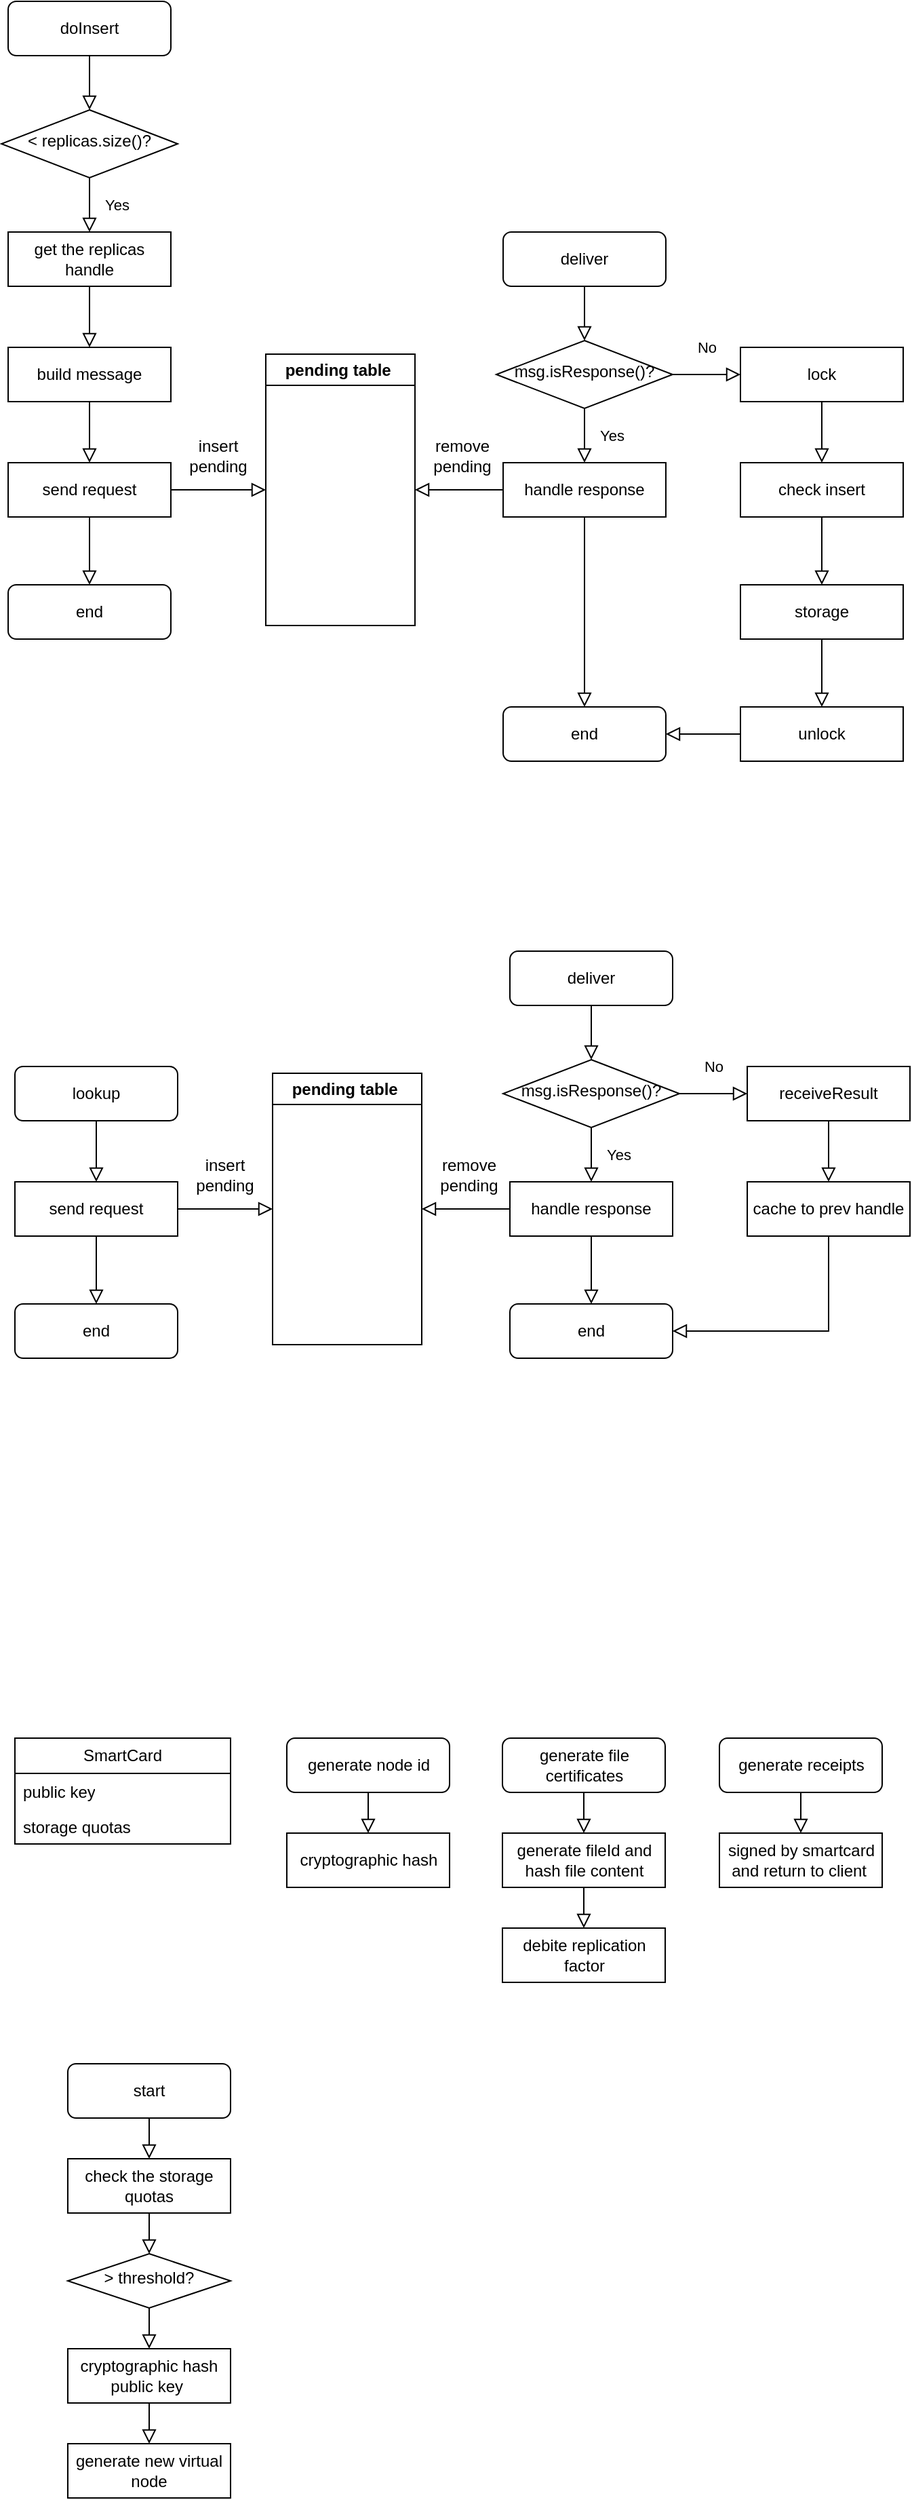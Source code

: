 <mxfile version="21.0.2" type="github">
  <diagram id="C5RBs43oDa-KdzZeNtuy" name="Page-1">
    <mxGraphModel dx="1075" dy="478" grid="1" gridSize="10" guides="1" tooltips="1" connect="1" arrows="1" fold="1" page="1" pageScale="1" pageWidth="827" pageHeight="1169" math="0" shadow="0">
      <root>
        <mxCell id="WIyWlLk6GJQsqaUBKTNV-0" />
        <mxCell id="WIyWlLk6GJQsqaUBKTNV-1" parent="WIyWlLk6GJQsqaUBKTNV-0" />
        <mxCell id="H5BLx-7K5FUIB1N3bR7o-39" value="" style="rounded=0;html=1;jettySize=auto;orthogonalLoop=1;fontSize=11;endArrow=block;endFill=0;endSize=8;strokeWidth=1;shadow=0;labelBackgroundColor=none;edgeStyle=orthogonalEdgeStyle;" parent="WIyWlLk6GJQsqaUBKTNV-1" source="H5BLx-7K5FUIB1N3bR7o-40" target="H5BLx-7K5FUIB1N3bR7o-42" edge="1">
          <mxGeometry relative="1" as="geometry" />
        </mxCell>
        <mxCell id="H5BLx-7K5FUIB1N3bR7o-40" value="doInsert" style="rounded=1;whiteSpace=wrap;html=1;fontSize=12;glass=0;strokeWidth=1;shadow=0;" parent="WIyWlLk6GJQsqaUBKTNV-1" vertex="1">
          <mxGeometry x="76" y="40" width="120" height="40" as="geometry" />
        </mxCell>
        <mxCell id="H5BLx-7K5FUIB1N3bR7o-41" value="Yes" style="rounded=0;html=1;jettySize=auto;orthogonalLoop=1;fontSize=11;endArrow=block;endFill=0;endSize=8;strokeWidth=1;shadow=0;labelBackgroundColor=none;edgeStyle=orthogonalEdgeStyle;" parent="WIyWlLk6GJQsqaUBKTNV-1" source="H5BLx-7K5FUIB1N3bR7o-42" target="H5BLx-7K5FUIB1N3bR7o-46" edge="1">
          <mxGeometry y="20" relative="1" as="geometry">
            <mxPoint as="offset" />
            <mxPoint x="136" y="240" as="targetPoint" />
          </mxGeometry>
        </mxCell>
        <mxCell id="H5BLx-7K5FUIB1N3bR7o-42" value="&amp;lt; replicas.size()?" style="rhombus;whiteSpace=wrap;html=1;shadow=0;fontFamily=Helvetica;fontSize=12;align=center;strokeWidth=1;spacing=6;spacingTop=-4;" parent="WIyWlLk6GJQsqaUBKTNV-1" vertex="1">
          <mxGeometry x="71" y="120" width="130" height="50" as="geometry" />
        </mxCell>
        <mxCell id="H5BLx-7K5FUIB1N3bR7o-43" value="" style="rounded=0;html=1;jettySize=auto;orthogonalLoop=1;fontSize=11;endArrow=block;endFill=0;endSize=8;strokeWidth=1;shadow=0;labelBackgroundColor=none;edgeStyle=orthogonalEdgeStyle;" parent="WIyWlLk6GJQsqaUBKTNV-1" source="H5BLx-7K5FUIB1N3bR7o-46" target="H5BLx-7K5FUIB1N3bR7o-47" edge="1">
          <mxGeometry y="20" relative="1" as="geometry">
            <mxPoint as="offset" />
            <mxPoint x="136" y="280" as="sourcePoint" />
            <mxPoint x="136" y="310" as="targetPoint" />
          </mxGeometry>
        </mxCell>
        <mxCell id="H5BLx-7K5FUIB1N3bR7o-44" value="" style="rounded=0;html=1;jettySize=auto;orthogonalLoop=1;fontSize=11;endArrow=block;endFill=0;endSize=8;strokeWidth=1;shadow=0;labelBackgroundColor=none;edgeStyle=orthogonalEdgeStyle;" parent="WIyWlLk6GJQsqaUBKTNV-1" source="H5BLx-7K5FUIB1N3bR7o-47" target="H5BLx-7K5FUIB1N3bR7o-48" edge="1">
          <mxGeometry y="20" relative="1" as="geometry">
            <mxPoint as="offset" />
            <mxPoint x="136" y="350" as="sourcePoint" />
            <mxPoint x="156" y="260" as="targetPoint" />
          </mxGeometry>
        </mxCell>
        <mxCell id="H5BLx-7K5FUIB1N3bR7o-45" value="end" style="rounded=1;whiteSpace=wrap;html=1;fontSize=12;glass=0;strokeWidth=1;shadow=0;" parent="WIyWlLk6GJQsqaUBKTNV-1" vertex="1">
          <mxGeometry x="76" y="470" width="120" height="40" as="geometry" />
        </mxCell>
        <mxCell id="H5BLx-7K5FUIB1N3bR7o-46" value="get the replicas handle" style="rounded=0;whiteSpace=wrap;html=1;" parent="WIyWlLk6GJQsqaUBKTNV-1" vertex="1">
          <mxGeometry x="76" y="210" width="120" height="40" as="geometry" />
        </mxCell>
        <mxCell id="H5BLx-7K5FUIB1N3bR7o-47" value="build message" style="rounded=0;whiteSpace=wrap;html=1;" parent="WIyWlLk6GJQsqaUBKTNV-1" vertex="1">
          <mxGeometry x="76" y="295" width="120" height="40" as="geometry" />
        </mxCell>
        <mxCell id="H5BLx-7K5FUIB1N3bR7o-48" value="send request" style="rounded=0;whiteSpace=wrap;html=1;" parent="WIyWlLk6GJQsqaUBKTNV-1" vertex="1">
          <mxGeometry x="76" y="380" width="120" height="40" as="geometry" />
        </mxCell>
        <mxCell id="H5BLx-7K5FUIB1N3bR7o-49" value="" style="rounded=0;html=1;jettySize=auto;orthogonalLoop=1;fontSize=11;endArrow=block;endFill=0;endSize=8;strokeWidth=1;shadow=0;labelBackgroundColor=none;edgeStyle=orthogonalEdgeStyle;" parent="WIyWlLk6GJQsqaUBKTNV-1" source="H5BLx-7K5FUIB1N3bR7o-48" target="H5BLx-7K5FUIB1N3bR7o-45" edge="1">
          <mxGeometry y="20" relative="1" as="geometry">
            <mxPoint as="offset" />
            <mxPoint x="146" y="360" as="sourcePoint" />
            <mxPoint x="146" y="390" as="targetPoint" />
          </mxGeometry>
        </mxCell>
        <mxCell id="H5BLx-7K5FUIB1N3bR7o-50" value="pending table&amp;nbsp;" style="swimlane;whiteSpace=wrap;html=1;" parent="WIyWlLk6GJQsqaUBKTNV-1" vertex="1">
          <mxGeometry x="266" y="300" width="110" height="200" as="geometry" />
        </mxCell>
        <mxCell id="H5BLx-7K5FUIB1N3bR7o-51" value="" style="rounded=0;html=1;jettySize=auto;orthogonalLoop=1;fontSize=11;endArrow=block;endFill=0;endSize=8;strokeWidth=1;shadow=0;labelBackgroundColor=none;edgeStyle=orthogonalEdgeStyle;exitX=1;exitY=0.5;exitDx=0;exitDy=0;" parent="WIyWlLk6GJQsqaUBKTNV-1" source="H5BLx-7K5FUIB1N3bR7o-48" target="H5BLx-7K5FUIB1N3bR7o-50" edge="1">
          <mxGeometry y="20" relative="1" as="geometry">
            <mxPoint as="offset" />
            <mxPoint x="146" y="360" as="sourcePoint" />
            <mxPoint x="146" y="390" as="targetPoint" />
          </mxGeometry>
        </mxCell>
        <mxCell id="H5BLx-7K5FUIB1N3bR7o-52" value="insert pending" style="text;html=1;strokeColor=none;fillColor=none;align=center;verticalAlign=middle;whiteSpace=wrap;rounded=0;" parent="WIyWlLk6GJQsqaUBKTNV-1" vertex="1">
          <mxGeometry x="201" y="360" width="60" height="30" as="geometry" />
        </mxCell>
        <mxCell id="H5BLx-7K5FUIB1N3bR7o-53" value="handle response" style="rounded=0;whiteSpace=wrap;html=1;" parent="WIyWlLk6GJQsqaUBKTNV-1" vertex="1">
          <mxGeometry x="441" y="380" width="120" height="40" as="geometry" />
        </mxCell>
        <mxCell id="H5BLx-7K5FUIB1N3bR7o-54" value="" style="rounded=0;html=1;jettySize=auto;orthogonalLoop=1;fontSize=11;endArrow=block;endFill=0;endSize=8;strokeWidth=1;shadow=0;labelBackgroundColor=none;edgeStyle=orthogonalEdgeStyle;entryX=1;entryY=0.5;entryDx=0;entryDy=0;" parent="WIyWlLk6GJQsqaUBKTNV-1" source="H5BLx-7K5FUIB1N3bR7o-53" target="H5BLx-7K5FUIB1N3bR7o-50" edge="1">
          <mxGeometry y="20" relative="1" as="geometry">
            <mxPoint as="offset" />
            <mxPoint x="206" y="410" as="sourcePoint" />
            <mxPoint x="306" y="410" as="targetPoint" />
          </mxGeometry>
        </mxCell>
        <mxCell id="H5BLx-7K5FUIB1N3bR7o-55" value="remove pending" style="text;html=1;strokeColor=none;fillColor=none;align=center;verticalAlign=middle;whiteSpace=wrap;rounded=0;" parent="WIyWlLk6GJQsqaUBKTNV-1" vertex="1">
          <mxGeometry x="381" y="360" width="60" height="30" as="geometry" />
        </mxCell>
        <mxCell id="H5BLx-7K5FUIB1N3bR7o-56" value="msg.isResponse()?" style="rhombus;whiteSpace=wrap;html=1;shadow=0;fontFamily=Helvetica;fontSize=12;align=center;strokeWidth=1;spacing=6;spacingTop=-4;" parent="WIyWlLk6GJQsqaUBKTNV-1" vertex="1">
          <mxGeometry x="436" y="290" width="130" height="50" as="geometry" />
        </mxCell>
        <mxCell id="H5BLx-7K5FUIB1N3bR7o-57" value="Yes" style="rounded=0;html=1;jettySize=auto;orthogonalLoop=1;fontSize=11;endArrow=block;endFill=0;endSize=8;strokeWidth=1;shadow=0;labelBackgroundColor=none;edgeStyle=orthogonalEdgeStyle;exitX=0.5;exitY=1;exitDx=0;exitDy=0;" parent="WIyWlLk6GJQsqaUBKTNV-1" source="H5BLx-7K5FUIB1N3bR7o-56" target="H5BLx-7K5FUIB1N3bR7o-53" edge="1">
          <mxGeometry y="20" relative="1" as="geometry">
            <mxPoint as="offset" />
            <mxPoint x="71" y="220" as="sourcePoint" />
            <mxPoint x="71" y="250" as="targetPoint" />
          </mxGeometry>
        </mxCell>
        <mxCell id="H5BLx-7K5FUIB1N3bR7o-58" value="deliver" style="rounded=1;whiteSpace=wrap;html=1;fontSize=12;glass=0;strokeWidth=1;shadow=0;" parent="WIyWlLk6GJQsqaUBKTNV-1" vertex="1">
          <mxGeometry x="441" y="210" width="120" height="40" as="geometry" />
        </mxCell>
        <mxCell id="H5BLx-7K5FUIB1N3bR7o-59" value="" style="rounded=0;html=1;jettySize=auto;orthogonalLoop=1;fontSize=11;endArrow=block;endFill=0;endSize=8;strokeWidth=1;shadow=0;labelBackgroundColor=none;edgeStyle=orthogonalEdgeStyle;exitX=0.5;exitY=1;exitDx=0;exitDy=0;entryX=0.5;entryY=0;entryDx=0;entryDy=0;" parent="WIyWlLk6GJQsqaUBKTNV-1" source="H5BLx-7K5FUIB1N3bR7o-58" target="H5BLx-7K5FUIB1N3bR7o-56" edge="1">
          <mxGeometry relative="1" as="geometry">
            <mxPoint x="71" y="90" as="sourcePoint" />
            <mxPoint x="71" y="130" as="targetPoint" />
          </mxGeometry>
        </mxCell>
        <mxCell id="H5BLx-7K5FUIB1N3bR7o-60" value="end" style="rounded=1;whiteSpace=wrap;html=1;fontSize=12;glass=0;strokeWidth=1;shadow=0;" parent="WIyWlLk6GJQsqaUBKTNV-1" vertex="1">
          <mxGeometry x="441" y="560" width="120" height="40" as="geometry" />
        </mxCell>
        <mxCell id="H5BLx-7K5FUIB1N3bR7o-61" value="" style="rounded=0;html=1;jettySize=auto;orthogonalLoop=1;fontSize=11;endArrow=block;endFill=0;endSize=8;strokeWidth=1;shadow=0;labelBackgroundColor=none;edgeStyle=orthogonalEdgeStyle;exitX=0.5;exitY=1;exitDx=0;exitDy=0;" parent="WIyWlLk6GJQsqaUBKTNV-1" source="H5BLx-7K5FUIB1N3bR7o-53" target="H5BLx-7K5FUIB1N3bR7o-60" edge="1">
          <mxGeometry y="20" relative="1" as="geometry">
            <mxPoint as="offset" />
            <mxPoint x="71" y="430" as="sourcePoint" />
            <mxPoint x="71" y="480" as="targetPoint" />
          </mxGeometry>
        </mxCell>
        <mxCell id="H5BLx-7K5FUIB1N3bR7o-62" value="check insert" style="rounded=0;whiteSpace=wrap;html=1;" parent="WIyWlLk6GJQsqaUBKTNV-1" vertex="1">
          <mxGeometry x="616" y="380" width="120" height="40" as="geometry" />
        </mxCell>
        <mxCell id="H5BLx-7K5FUIB1N3bR7o-63" value="lock" style="rounded=0;whiteSpace=wrap;html=1;" parent="WIyWlLk6GJQsqaUBKTNV-1" vertex="1">
          <mxGeometry x="616" y="295" width="120" height="40" as="geometry" />
        </mxCell>
        <mxCell id="H5BLx-7K5FUIB1N3bR7o-64" value="No" style="rounded=0;html=1;jettySize=auto;orthogonalLoop=1;fontSize=11;endArrow=block;endFill=0;endSize=8;strokeWidth=1;shadow=0;labelBackgroundColor=none;edgeStyle=orthogonalEdgeStyle;exitX=1;exitY=0.5;exitDx=0;exitDy=0;" parent="WIyWlLk6GJQsqaUBKTNV-1" source="H5BLx-7K5FUIB1N3bR7o-56" target="H5BLx-7K5FUIB1N3bR7o-63" edge="1">
          <mxGeometry y="20" relative="1" as="geometry">
            <mxPoint as="offset" />
            <mxPoint x="511" y="350" as="sourcePoint" />
            <mxPoint x="511" y="390" as="targetPoint" />
          </mxGeometry>
        </mxCell>
        <mxCell id="H5BLx-7K5FUIB1N3bR7o-65" value="storage" style="rounded=0;whiteSpace=wrap;html=1;" parent="WIyWlLk6GJQsqaUBKTNV-1" vertex="1">
          <mxGeometry x="616" y="470" width="120" height="40" as="geometry" />
        </mxCell>
        <mxCell id="H5BLx-7K5FUIB1N3bR7o-66" value="" style="rounded=0;html=1;jettySize=auto;orthogonalLoop=1;fontSize=11;endArrow=block;endFill=0;endSize=8;strokeWidth=1;shadow=0;labelBackgroundColor=none;edgeStyle=orthogonalEdgeStyle;exitX=0.5;exitY=1;exitDx=0;exitDy=0;entryX=0.5;entryY=0;entryDx=0;entryDy=0;" parent="WIyWlLk6GJQsqaUBKTNV-1" source="H5BLx-7K5FUIB1N3bR7o-63" target="H5BLx-7K5FUIB1N3bR7o-62" edge="1">
          <mxGeometry y="20" relative="1" as="geometry">
            <mxPoint as="offset" />
            <mxPoint x="511" y="430" as="sourcePoint" />
            <mxPoint x="511" y="480" as="targetPoint" />
          </mxGeometry>
        </mxCell>
        <mxCell id="H5BLx-7K5FUIB1N3bR7o-67" value="" style="rounded=0;html=1;jettySize=auto;orthogonalLoop=1;fontSize=11;endArrow=block;endFill=0;endSize=8;strokeWidth=1;shadow=0;labelBackgroundColor=none;edgeStyle=orthogonalEdgeStyle;exitX=0.5;exitY=1;exitDx=0;exitDy=0;" parent="WIyWlLk6GJQsqaUBKTNV-1" source="H5BLx-7K5FUIB1N3bR7o-62" target="H5BLx-7K5FUIB1N3bR7o-65" edge="1">
          <mxGeometry y="20" relative="1" as="geometry">
            <mxPoint as="offset" />
            <mxPoint x="686" y="345" as="sourcePoint" />
            <mxPoint x="686" y="390" as="targetPoint" />
          </mxGeometry>
        </mxCell>
        <mxCell id="H5BLx-7K5FUIB1N3bR7o-68" value="" style="rounded=0;html=1;jettySize=auto;orthogonalLoop=1;fontSize=11;endArrow=block;endFill=0;endSize=8;strokeWidth=1;shadow=0;labelBackgroundColor=none;edgeStyle=orthogonalEdgeStyle;exitX=0.5;exitY=1;exitDx=0;exitDy=0;entryX=0.5;entryY=0;entryDx=0;entryDy=0;" parent="WIyWlLk6GJQsqaUBKTNV-1" source="H5BLx-7K5FUIB1N3bR7o-65" target="H5BLx-7K5FUIB1N3bR7o-69" edge="1">
          <mxGeometry y="20" relative="1" as="geometry">
            <mxPoint as="offset" />
            <mxPoint x="686" y="430" as="sourcePoint" />
            <mxPoint x="686" y="480" as="targetPoint" />
          </mxGeometry>
        </mxCell>
        <mxCell id="H5BLx-7K5FUIB1N3bR7o-69" value="unlock" style="rounded=0;whiteSpace=wrap;html=1;" parent="WIyWlLk6GJQsqaUBKTNV-1" vertex="1">
          <mxGeometry x="616" y="560" width="120" height="40" as="geometry" />
        </mxCell>
        <mxCell id="H5BLx-7K5FUIB1N3bR7o-70" value="" style="rounded=0;html=1;jettySize=auto;orthogonalLoop=1;fontSize=11;endArrow=block;endFill=0;endSize=8;strokeWidth=1;shadow=0;labelBackgroundColor=none;edgeStyle=orthogonalEdgeStyle;exitX=0;exitY=0.5;exitDx=0;exitDy=0;" parent="WIyWlLk6GJQsqaUBKTNV-1" source="H5BLx-7K5FUIB1N3bR7o-69" target="H5BLx-7K5FUIB1N3bR7o-60" edge="1">
          <mxGeometry y="20" relative="1" as="geometry">
            <mxPoint as="offset" />
            <mxPoint x="686" y="520" as="sourcePoint" />
            <mxPoint x="686" y="570" as="targetPoint" />
          </mxGeometry>
        </mxCell>
        <mxCell id="H5BLx-7K5FUIB1N3bR7o-72" value="lookup" style="rounded=1;whiteSpace=wrap;html=1;fontSize=12;glass=0;strokeWidth=1;shadow=0;" parent="WIyWlLk6GJQsqaUBKTNV-1" vertex="1">
          <mxGeometry x="81" y="825" width="120" height="40" as="geometry" />
        </mxCell>
        <mxCell id="H5BLx-7K5FUIB1N3bR7o-76" value="" style="rounded=0;html=1;jettySize=auto;orthogonalLoop=1;fontSize=11;endArrow=block;endFill=0;endSize=8;strokeWidth=1;shadow=0;labelBackgroundColor=none;edgeStyle=orthogonalEdgeStyle;exitX=0.5;exitY=1;exitDx=0;exitDy=0;" parent="WIyWlLk6GJQsqaUBKTNV-1" source="H5BLx-7K5FUIB1N3bR7o-72" target="H5BLx-7K5FUIB1N3bR7o-80" edge="1">
          <mxGeometry y="20" relative="1" as="geometry">
            <mxPoint as="offset" />
            <mxPoint x="141" y="865" as="sourcePoint" />
            <mxPoint x="161" y="790" as="targetPoint" />
          </mxGeometry>
        </mxCell>
        <mxCell id="H5BLx-7K5FUIB1N3bR7o-77" value="end" style="rounded=1;whiteSpace=wrap;html=1;fontSize=12;glass=0;strokeWidth=1;shadow=0;" parent="WIyWlLk6GJQsqaUBKTNV-1" vertex="1">
          <mxGeometry x="81" y="1000" width="120" height="40" as="geometry" />
        </mxCell>
        <mxCell id="H5BLx-7K5FUIB1N3bR7o-80" value="send request" style="rounded=0;whiteSpace=wrap;html=1;" parent="WIyWlLk6GJQsqaUBKTNV-1" vertex="1">
          <mxGeometry x="81" y="910" width="120" height="40" as="geometry" />
        </mxCell>
        <mxCell id="H5BLx-7K5FUIB1N3bR7o-81" value="" style="rounded=0;html=1;jettySize=auto;orthogonalLoop=1;fontSize=11;endArrow=block;endFill=0;endSize=8;strokeWidth=1;shadow=0;labelBackgroundColor=none;edgeStyle=orthogonalEdgeStyle;" parent="WIyWlLk6GJQsqaUBKTNV-1" source="H5BLx-7K5FUIB1N3bR7o-80" target="H5BLx-7K5FUIB1N3bR7o-77" edge="1">
          <mxGeometry y="20" relative="1" as="geometry">
            <mxPoint as="offset" />
            <mxPoint x="151" y="890" as="sourcePoint" />
            <mxPoint x="151" y="920" as="targetPoint" />
          </mxGeometry>
        </mxCell>
        <mxCell id="H5BLx-7K5FUIB1N3bR7o-82" value="pending table&amp;nbsp;" style="swimlane;whiteSpace=wrap;html=1;" parent="WIyWlLk6GJQsqaUBKTNV-1" vertex="1">
          <mxGeometry x="271" y="830" width="110" height="200" as="geometry" />
        </mxCell>
        <mxCell id="H5BLx-7K5FUIB1N3bR7o-83" value="" style="rounded=0;html=1;jettySize=auto;orthogonalLoop=1;fontSize=11;endArrow=block;endFill=0;endSize=8;strokeWidth=1;shadow=0;labelBackgroundColor=none;edgeStyle=orthogonalEdgeStyle;exitX=1;exitY=0.5;exitDx=0;exitDy=0;" parent="WIyWlLk6GJQsqaUBKTNV-1" source="H5BLx-7K5FUIB1N3bR7o-80" target="H5BLx-7K5FUIB1N3bR7o-82" edge="1">
          <mxGeometry y="20" relative="1" as="geometry">
            <mxPoint as="offset" />
            <mxPoint x="151" y="890" as="sourcePoint" />
            <mxPoint x="151" y="920" as="targetPoint" />
          </mxGeometry>
        </mxCell>
        <mxCell id="H5BLx-7K5FUIB1N3bR7o-84" value="insert pending" style="text;html=1;strokeColor=none;fillColor=none;align=center;verticalAlign=middle;whiteSpace=wrap;rounded=0;" parent="WIyWlLk6GJQsqaUBKTNV-1" vertex="1">
          <mxGeometry x="206" y="890" width="60" height="30" as="geometry" />
        </mxCell>
        <mxCell id="H5BLx-7K5FUIB1N3bR7o-85" value="handle response" style="rounded=0;whiteSpace=wrap;html=1;" parent="WIyWlLk6GJQsqaUBKTNV-1" vertex="1">
          <mxGeometry x="446" y="910" width="120" height="40" as="geometry" />
        </mxCell>
        <mxCell id="H5BLx-7K5FUIB1N3bR7o-86" value="" style="rounded=0;html=1;jettySize=auto;orthogonalLoop=1;fontSize=11;endArrow=block;endFill=0;endSize=8;strokeWidth=1;shadow=0;labelBackgroundColor=none;edgeStyle=orthogonalEdgeStyle;entryX=1;entryY=0.5;entryDx=0;entryDy=0;" parent="WIyWlLk6GJQsqaUBKTNV-1" source="H5BLx-7K5FUIB1N3bR7o-85" target="H5BLx-7K5FUIB1N3bR7o-82" edge="1">
          <mxGeometry y="20" relative="1" as="geometry">
            <mxPoint as="offset" />
            <mxPoint x="211" y="940" as="sourcePoint" />
            <mxPoint x="311" y="940" as="targetPoint" />
          </mxGeometry>
        </mxCell>
        <mxCell id="H5BLx-7K5FUIB1N3bR7o-87" value="remove pending" style="text;html=1;strokeColor=none;fillColor=none;align=center;verticalAlign=middle;whiteSpace=wrap;rounded=0;" parent="WIyWlLk6GJQsqaUBKTNV-1" vertex="1">
          <mxGeometry x="386" y="890" width="60" height="30" as="geometry" />
        </mxCell>
        <mxCell id="H5BLx-7K5FUIB1N3bR7o-88" value="msg.isResponse()?" style="rhombus;whiteSpace=wrap;html=1;shadow=0;fontFamily=Helvetica;fontSize=12;align=center;strokeWidth=1;spacing=6;spacingTop=-4;" parent="WIyWlLk6GJQsqaUBKTNV-1" vertex="1">
          <mxGeometry x="441" y="820" width="130" height="50" as="geometry" />
        </mxCell>
        <mxCell id="H5BLx-7K5FUIB1N3bR7o-89" value="Yes" style="rounded=0;html=1;jettySize=auto;orthogonalLoop=1;fontSize=11;endArrow=block;endFill=0;endSize=8;strokeWidth=1;shadow=0;labelBackgroundColor=none;edgeStyle=orthogonalEdgeStyle;exitX=0.5;exitY=1;exitDx=0;exitDy=0;" parent="WIyWlLk6GJQsqaUBKTNV-1" source="H5BLx-7K5FUIB1N3bR7o-88" target="H5BLx-7K5FUIB1N3bR7o-85" edge="1">
          <mxGeometry y="20" relative="1" as="geometry">
            <mxPoint as="offset" />
            <mxPoint x="76" y="750" as="sourcePoint" />
            <mxPoint x="76" y="780" as="targetPoint" />
          </mxGeometry>
        </mxCell>
        <mxCell id="H5BLx-7K5FUIB1N3bR7o-90" value="deliver" style="rounded=1;whiteSpace=wrap;html=1;fontSize=12;glass=0;strokeWidth=1;shadow=0;" parent="WIyWlLk6GJQsqaUBKTNV-1" vertex="1">
          <mxGeometry x="446" y="740" width="120" height="40" as="geometry" />
        </mxCell>
        <mxCell id="H5BLx-7K5FUIB1N3bR7o-91" value="" style="rounded=0;html=1;jettySize=auto;orthogonalLoop=1;fontSize=11;endArrow=block;endFill=0;endSize=8;strokeWidth=1;shadow=0;labelBackgroundColor=none;edgeStyle=orthogonalEdgeStyle;exitX=0.5;exitY=1;exitDx=0;exitDy=0;entryX=0.5;entryY=0;entryDx=0;entryDy=0;" parent="WIyWlLk6GJQsqaUBKTNV-1" source="H5BLx-7K5FUIB1N3bR7o-90" target="H5BLx-7K5FUIB1N3bR7o-88" edge="1">
          <mxGeometry relative="1" as="geometry">
            <mxPoint x="76" y="620" as="sourcePoint" />
            <mxPoint x="76" y="660" as="targetPoint" />
          </mxGeometry>
        </mxCell>
        <mxCell id="H5BLx-7K5FUIB1N3bR7o-92" value="end" style="rounded=1;whiteSpace=wrap;html=1;fontSize=12;glass=0;strokeWidth=1;shadow=0;" parent="WIyWlLk6GJQsqaUBKTNV-1" vertex="1">
          <mxGeometry x="446" y="1000" width="120" height="40" as="geometry" />
        </mxCell>
        <mxCell id="H5BLx-7K5FUIB1N3bR7o-93" value="" style="rounded=0;html=1;jettySize=auto;orthogonalLoop=1;fontSize=11;endArrow=block;endFill=0;endSize=8;strokeWidth=1;shadow=0;labelBackgroundColor=none;edgeStyle=orthogonalEdgeStyle;exitX=0.5;exitY=1;exitDx=0;exitDy=0;" parent="WIyWlLk6GJQsqaUBKTNV-1" source="H5BLx-7K5FUIB1N3bR7o-85" target="H5BLx-7K5FUIB1N3bR7o-92" edge="1">
          <mxGeometry y="20" relative="1" as="geometry">
            <mxPoint as="offset" />
            <mxPoint x="76" y="960" as="sourcePoint" />
            <mxPoint x="76" y="1010" as="targetPoint" />
            <Array as="points">
              <mxPoint x="506" y="1010" />
              <mxPoint x="506" y="1010" />
            </Array>
          </mxGeometry>
        </mxCell>
        <mxCell id="H5BLx-7K5FUIB1N3bR7o-95" value="receiveResult" style="rounded=0;whiteSpace=wrap;html=1;" parent="WIyWlLk6GJQsqaUBKTNV-1" vertex="1">
          <mxGeometry x="621" y="825" width="120" height="40" as="geometry" />
        </mxCell>
        <mxCell id="H5BLx-7K5FUIB1N3bR7o-96" value="No" style="rounded=0;html=1;jettySize=auto;orthogonalLoop=1;fontSize=11;endArrow=block;endFill=0;endSize=8;strokeWidth=1;shadow=0;labelBackgroundColor=none;edgeStyle=orthogonalEdgeStyle;exitX=1;exitY=0.5;exitDx=0;exitDy=0;" parent="WIyWlLk6GJQsqaUBKTNV-1" source="H5BLx-7K5FUIB1N3bR7o-88" target="H5BLx-7K5FUIB1N3bR7o-95" edge="1">
          <mxGeometry y="20" relative="1" as="geometry">
            <mxPoint as="offset" />
            <mxPoint x="516" y="880" as="sourcePoint" />
            <mxPoint x="516" y="920" as="targetPoint" />
          </mxGeometry>
        </mxCell>
        <mxCell id="H5BLx-7K5FUIB1N3bR7o-98" value="" style="rounded=0;html=1;jettySize=auto;orthogonalLoop=1;fontSize=11;endArrow=block;endFill=0;endSize=8;strokeWidth=1;shadow=0;labelBackgroundColor=none;edgeStyle=orthogonalEdgeStyle;exitX=0.5;exitY=1;exitDx=0;exitDy=0;entryX=0.5;entryY=0;entryDx=0;entryDy=0;" parent="WIyWlLk6GJQsqaUBKTNV-1" source="H5BLx-7K5FUIB1N3bR7o-95" target="H5BLx-7K5FUIB1N3bR7o-101" edge="1">
          <mxGeometry y="20" relative="1" as="geometry">
            <mxPoint as="offset" />
            <mxPoint x="516" y="960" as="sourcePoint" />
            <mxPoint x="681" y="910" as="targetPoint" />
          </mxGeometry>
        </mxCell>
        <mxCell id="H5BLx-7K5FUIB1N3bR7o-101" value="cache to prev handle" style="rounded=0;whiteSpace=wrap;html=1;" parent="WIyWlLk6GJQsqaUBKTNV-1" vertex="1">
          <mxGeometry x="621" y="910" width="120" height="40" as="geometry" />
        </mxCell>
        <mxCell id="H5BLx-7K5FUIB1N3bR7o-102" value="" style="rounded=0;html=1;jettySize=auto;orthogonalLoop=1;fontSize=11;endArrow=block;endFill=0;endSize=8;strokeWidth=1;shadow=0;labelBackgroundColor=none;edgeStyle=orthogonalEdgeStyle;exitX=0.5;exitY=1;exitDx=0;exitDy=0;entryX=1;entryY=0.5;entryDx=0;entryDy=0;" parent="WIyWlLk6GJQsqaUBKTNV-1" source="H5BLx-7K5FUIB1N3bR7o-101" target="H5BLx-7K5FUIB1N3bR7o-92" edge="1">
          <mxGeometry y="20" relative="1" as="geometry">
            <mxPoint as="offset" />
            <mxPoint x="691" y="1050" as="sourcePoint" />
            <mxPoint x="691" y="1100" as="targetPoint" />
          </mxGeometry>
        </mxCell>
        <mxCell id="PD56PSS97TspCExDtCee-0" value="generate node id" style="rounded=1;whiteSpace=wrap;html=1;fontSize=12;glass=0;strokeWidth=1;shadow=0;" vertex="1" parent="WIyWlLk6GJQsqaUBKTNV-1">
          <mxGeometry x="281.5" y="1320" width="120" height="40" as="geometry" />
        </mxCell>
        <mxCell id="PD56PSS97TspCExDtCee-1" value="generate file certificates" style="rounded=1;whiteSpace=wrap;html=1;fontSize=12;glass=0;strokeWidth=1;shadow=0;" vertex="1" parent="WIyWlLk6GJQsqaUBKTNV-1">
          <mxGeometry x="440.5" y="1320" width="120" height="40" as="geometry" />
        </mxCell>
        <mxCell id="PD56PSS97TspCExDtCee-2" value="cryptographic hash" style="rounded=0;whiteSpace=wrap;html=1;" vertex="1" parent="WIyWlLk6GJQsqaUBKTNV-1">
          <mxGeometry x="281.5" y="1390" width="120" height="40" as="geometry" />
        </mxCell>
        <mxCell id="PD56PSS97TspCExDtCee-4" value="" style="rounded=0;html=1;jettySize=auto;orthogonalLoop=1;fontSize=11;endArrow=block;endFill=0;endSize=8;strokeWidth=1;shadow=0;labelBackgroundColor=none;edgeStyle=orthogonalEdgeStyle;exitX=0.5;exitY=1;exitDx=0;exitDy=0;" edge="1" parent="WIyWlLk6GJQsqaUBKTNV-1" source="PD56PSS97TspCExDtCee-0" target="PD56PSS97TspCExDtCee-2">
          <mxGeometry y="20" relative="1" as="geometry">
            <mxPoint as="offset" />
            <mxPoint x="351.5" y="1120" as="sourcePoint" />
            <mxPoint x="351.5" y="1170" as="targetPoint" />
          </mxGeometry>
        </mxCell>
        <mxCell id="PD56PSS97TspCExDtCee-23" value="generate fileId and hash file content" style="rounded=0;whiteSpace=wrap;html=1;" vertex="1" parent="WIyWlLk6GJQsqaUBKTNV-1">
          <mxGeometry x="440.5" y="1390" width="120" height="40" as="geometry" />
        </mxCell>
        <mxCell id="PD56PSS97TspCExDtCee-27" value="debite replication factor" style="rounded=0;whiteSpace=wrap;html=1;" vertex="1" parent="WIyWlLk6GJQsqaUBKTNV-1">
          <mxGeometry x="440.5" y="1460" width="120" height="40" as="geometry" />
        </mxCell>
        <mxCell id="PD56PSS97TspCExDtCee-29" value="" style="rounded=0;html=1;jettySize=auto;orthogonalLoop=1;fontSize=11;endArrow=block;endFill=0;endSize=8;strokeWidth=1;shadow=0;labelBackgroundColor=none;edgeStyle=orthogonalEdgeStyle;exitX=0.5;exitY=1;exitDx=0;exitDy=0;" edge="1" parent="WIyWlLk6GJQsqaUBKTNV-1" source="PD56PSS97TspCExDtCee-1" target="PD56PSS97TspCExDtCee-23">
          <mxGeometry y="20" relative="1" as="geometry">
            <mxPoint as="offset" />
            <mxPoint x="111.5" y="1370" as="sourcePoint" />
            <mxPoint x="111.5" y="1410" as="targetPoint" />
          </mxGeometry>
        </mxCell>
        <mxCell id="PD56PSS97TspCExDtCee-30" value="" style="rounded=0;html=1;jettySize=auto;orthogonalLoop=1;fontSize=11;endArrow=block;endFill=0;endSize=8;strokeWidth=1;shadow=0;labelBackgroundColor=none;edgeStyle=orthogonalEdgeStyle;exitX=0.5;exitY=1;exitDx=0;exitDy=0;entryX=0.5;entryY=0;entryDx=0;entryDy=0;" edge="1" parent="WIyWlLk6GJQsqaUBKTNV-1" source="PD56PSS97TspCExDtCee-23" target="PD56PSS97TspCExDtCee-27">
          <mxGeometry y="20" relative="1" as="geometry">
            <mxPoint as="offset" />
            <mxPoint x="550.5" y="1370" as="sourcePoint" />
            <mxPoint x="550.5" y="1410" as="targetPoint" />
          </mxGeometry>
        </mxCell>
        <mxCell id="PD56PSS97TspCExDtCee-32" value="SmartCard" style="swimlane;fontStyle=0;childLayout=stackLayout;horizontal=1;startSize=26;fillColor=none;horizontalStack=0;resizeParent=1;resizeParentMax=0;resizeLast=0;collapsible=1;marginBottom=0;whiteSpace=wrap;html=1;" vertex="1" parent="WIyWlLk6GJQsqaUBKTNV-1">
          <mxGeometry x="81" y="1320" width="159" height="78" as="geometry" />
        </mxCell>
        <mxCell id="PD56PSS97TspCExDtCee-33" value="public key" style="text;strokeColor=none;fillColor=none;align=left;verticalAlign=top;spacingLeft=4;spacingRight=4;overflow=hidden;rotatable=0;points=[[0,0.5],[1,0.5]];portConstraint=eastwest;whiteSpace=wrap;html=1;" vertex="1" parent="PD56PSS97TspCExDtCee-32">
          <mxGeometry y="26" width="159" height="26" as="geometry" />
        </mxCell>
        <mxCell id="PD56PSS97TspCExDtCee-34" value="storage quotas" style="text;strokeColor=none;fillColor=none;align=left;verticalAlign=top;spacingLeft=4;spacingRight=4;overflow=hidden;rotatable=0;points=[[0,0.5],[1,0.5]];portConstraint=eastwest;whiteSpace=wrap;html=1;" vertex="1" parent="PD56PSS97TspCExDtCee-32">
          <mxGeometry y="52" width="159" height="26" as="geometry" />
        </mxCell>
        <mxCell id="PD56PSS97TspCExDtCee-39" value="generate receipts" style="rounded=1;whiteSpace=wrap;html=1;fontSize=12;glass=0;strokeWidth=1;shadow=0;" vertex="1" parent="WIyWlLk6GJQsqaUBKTNV-1">
          <mxGeometry x="600.5" y="1320" width="120" height="40" as="geometry" />
        </mxCell>
        <mxCell id="PD56PSS97TspCExDtCee-42" value="signed by smartcard and return to client&amp;nbsp;" style="rounded=0;whiteSpace=wrap;html=1;" vertex="1" parent="WIyWlLk6GJQsqaUBKTNV-1">
          <mxGeometry x="600.5" y="1390" width="120" height="40" as="geometry" />
        </mxCell>
        <mxCell id="PD56PSS97TspCExDtCee-44" value="" style="rounded=0;html=1;jettySize=auto;orthogonalLoop=1;fontSize=11;endArrow=block;endFill=0;endSize=8;strokeWidth=1;shadow=0;labelBackgroundColor=none;edgeStyle=orthogonalEdgeStyle;exitX=0.5;exitY=1;exitDx=0;exitDy=0;entryX=0.5;entryY=0;entryDx=0;entryDy=0;" edge="1" parent="WIyWlLk6GJQsqaUBKTNV-1" source="PD56PSS97TspCExDtCee-39" target="PD56PSS97TspCExDtCee-42">
          <mxGeometry y="20" relative="1" as="geometry">
            <mxPoint as="offset" />
            <mxPoint x="670.5" y="1210" as="sourcePoint" />
            <mxPoint x="670.5" y="1240" as="targetPoint" />
          </mxGeometry>
        </mxCell>
        <mxCell id="PD56PSS97TspCExDtCee-48" value="start" style="rounded=1;whiteSpace=wrap;html=1;fontSize=12;glass=0;strokeWidth=1;shadow=0;" vertex="1" parent="WIyWlLk6GJQsqaUBKTNV-1">
          <mxGeometry x="120" y="1560" width="120" height="40" as="geometry" />
        </mxCell>
        <mxCell id="PD56PSS97TspCExDtCee-49" value="check the storage quotas" style="rounded=0;whiteSpace=wrap;html=1;" vertex="1" parent="WIyWlLk6GJQsqaUBKTNV-1">
          <mxGeometry x="120" y="1630" width="120" height="40" as="geometry" />
        </mxCell>
        <mxCell id="PD56PSS97TspCExDtCee-50" value="" style="rounded=0;html=1;jettySize=auto;orthogonalLoop=1;fontSize=11;endArrow=block;endFill=0;endSize=8;strokeWidth=1;shadow=0;labelBackgroundColor=none;edgeStyle=orthogonalEdgeStyle;exitX=0.5;exitY=1;exitDx=0;exitDy=0;" edge="1" parent="WIyWlLk6GJQsqaUBKTNV-1" source="PD56PSS97TspCExDtCee-48" target="PD56PSS97TspCExDtCee-49">
          <mxGeometry y="20" relative="1" as="geometry">
            <mxPoint as="offset" />
            <mxPoint x="190" y="1360" as="sourcePoint" />
            <mxPoint x="190" y="1410" as="targetPoint" />
          </mxGeometry>
        </mxCell>
        <mxCell id="PD56PSS97TspCExDtCee-51" value="&amp;gt; threshold?" style="rhombus;whiteSpace=wrap;html=1;shadow=0;fontFamily=Helvetica;fontSize=12;align=center;strokeWidth=1;spacing=6;spacingTop=-4;" vertex="1" parent="WIyWlLk6GJQsqaUBKTNV-1">
          <mxGeometry x="120" y="1700" width="120" height="40" as="geometry" />
        </mxCell>
        <mxCell id="PD56PSS97TspCExDtCee-52" value="" style="rounded=0;html=1;jettySize=auto;orthogonalLoop=1;fontSize=11;endArrow=block;endFill=0;endSize=8;strokeWidth=1;shadow=0;labelBackgroundColor=none;edgeStyle=orthogonalEdgeStyle;exitX=0.5;exitY=1;exitDx=0;exitDy=0;entryX=0.5;entryY=0;entryDx=0;entryDy=0;" edge="1" parent="WIyWlLk6GJQsqaUBKTNV-1" source="PD56PSS97TspCExDtCee-49" target="PD56PSS97TspCExDtCee-51">
          <mxGeometry y="20" relative="1" as="geometry">
            <mxPoint as="offset" />
            <mxPoint x="190" y="1610" as="sourcePoint" />
            <mxPoint x="190" y="1650" as="targetPoint" />
          </mxGeometry>
        </mxCell>
        <mxCell id="PD56PSS97TspCExDtCee-53" value="" style="rounded=0;html=1;jettySize=auto;orthogonalLoop=1;fontSize=11;endArrow=block;endFill=0;endSize=8;strokeWidth=1;shadow=0;labelBackgroundColor=none;edgeStyle=orthogonalEdgeStyle;exitX=0.5;exitY=1;exitDx=0;exitDy=0;entryX=0.5;entryY=0;entryDx=0;entryDy=0;" edge="1" parent="WIyWlLk6GJQsqaUBKTNV-1" source="PD56PSS97TspCExDtCee-51" target="PD56PSS97TspCExDtCee-55">
          <mxGeometry y="20" relative="1" as="geometry">
            <mxPoint as="offset" />
            <mxPoint x="190" y="1690" as="sourcePoint" />
            <mxPoint x="180" y="1800" as="targetPoint" />
          </mxGeometry>
        </mxCell>
        <mxCell id="PD56PSS97TspCExDtCee-54" value="generate new virtual node" style="rounded=0;whiteSpace=wrap;html=1;" vertex="1" parent="WIyWlLk6GJQsqaUBKTNV-1">
          <mxGeometry x="120" y="1840" width="120" height="40" as="geometry" />
        </mxCell>
        <mxCell id="PD56PSS97TspCExDtCee-55" value="cryptographic hash public key&amp;nbsp;" style="rounded=0;whiteSpace=wrap;html=1;" vertex="1" parent="WIyWlLk6GJQsqaUBKTNV-1">
          <mxGeometry x="120" y="1770" width="120" height="40" as="geometry" />
        </mxCell>
        <mxCell id="PD56PSS97TspCExDtCee-56" value="" style="rounded=0;html=1;jettySize=auto;orthogonalLoop=1;fontSize=11;endArrow=block;endFill=0;endSize=8;strokeWidth=1;shadow=0;labelBackgroundColor=none;edgeStyle=orthogonalEdgeStyle;exitX=0.5;exitY=1;exitDx=0;exitDy=0;entryX=0.5;entryY=0;entryDx=0;entryDy=0;" edge="1" parent="WIyWlLk6GJQsqaUBKTNV-1" source="PD56PSS97TspCExDtCee-55" target="PD56PSS97TspCExDtCee-54">
          <mxGeometry y="20" relative="1" as="geometry">
            <mxPoint as="offset" />
            <mxPoint x="190" y="1750" as="sourcePoint" />
            <mxPoint x="190" y="1780" as="targetPoint" />
          </mxGeometry>
        </mxCell>
      </root>
    </mxGraphModel>
  </diagram>
</mxfile>
